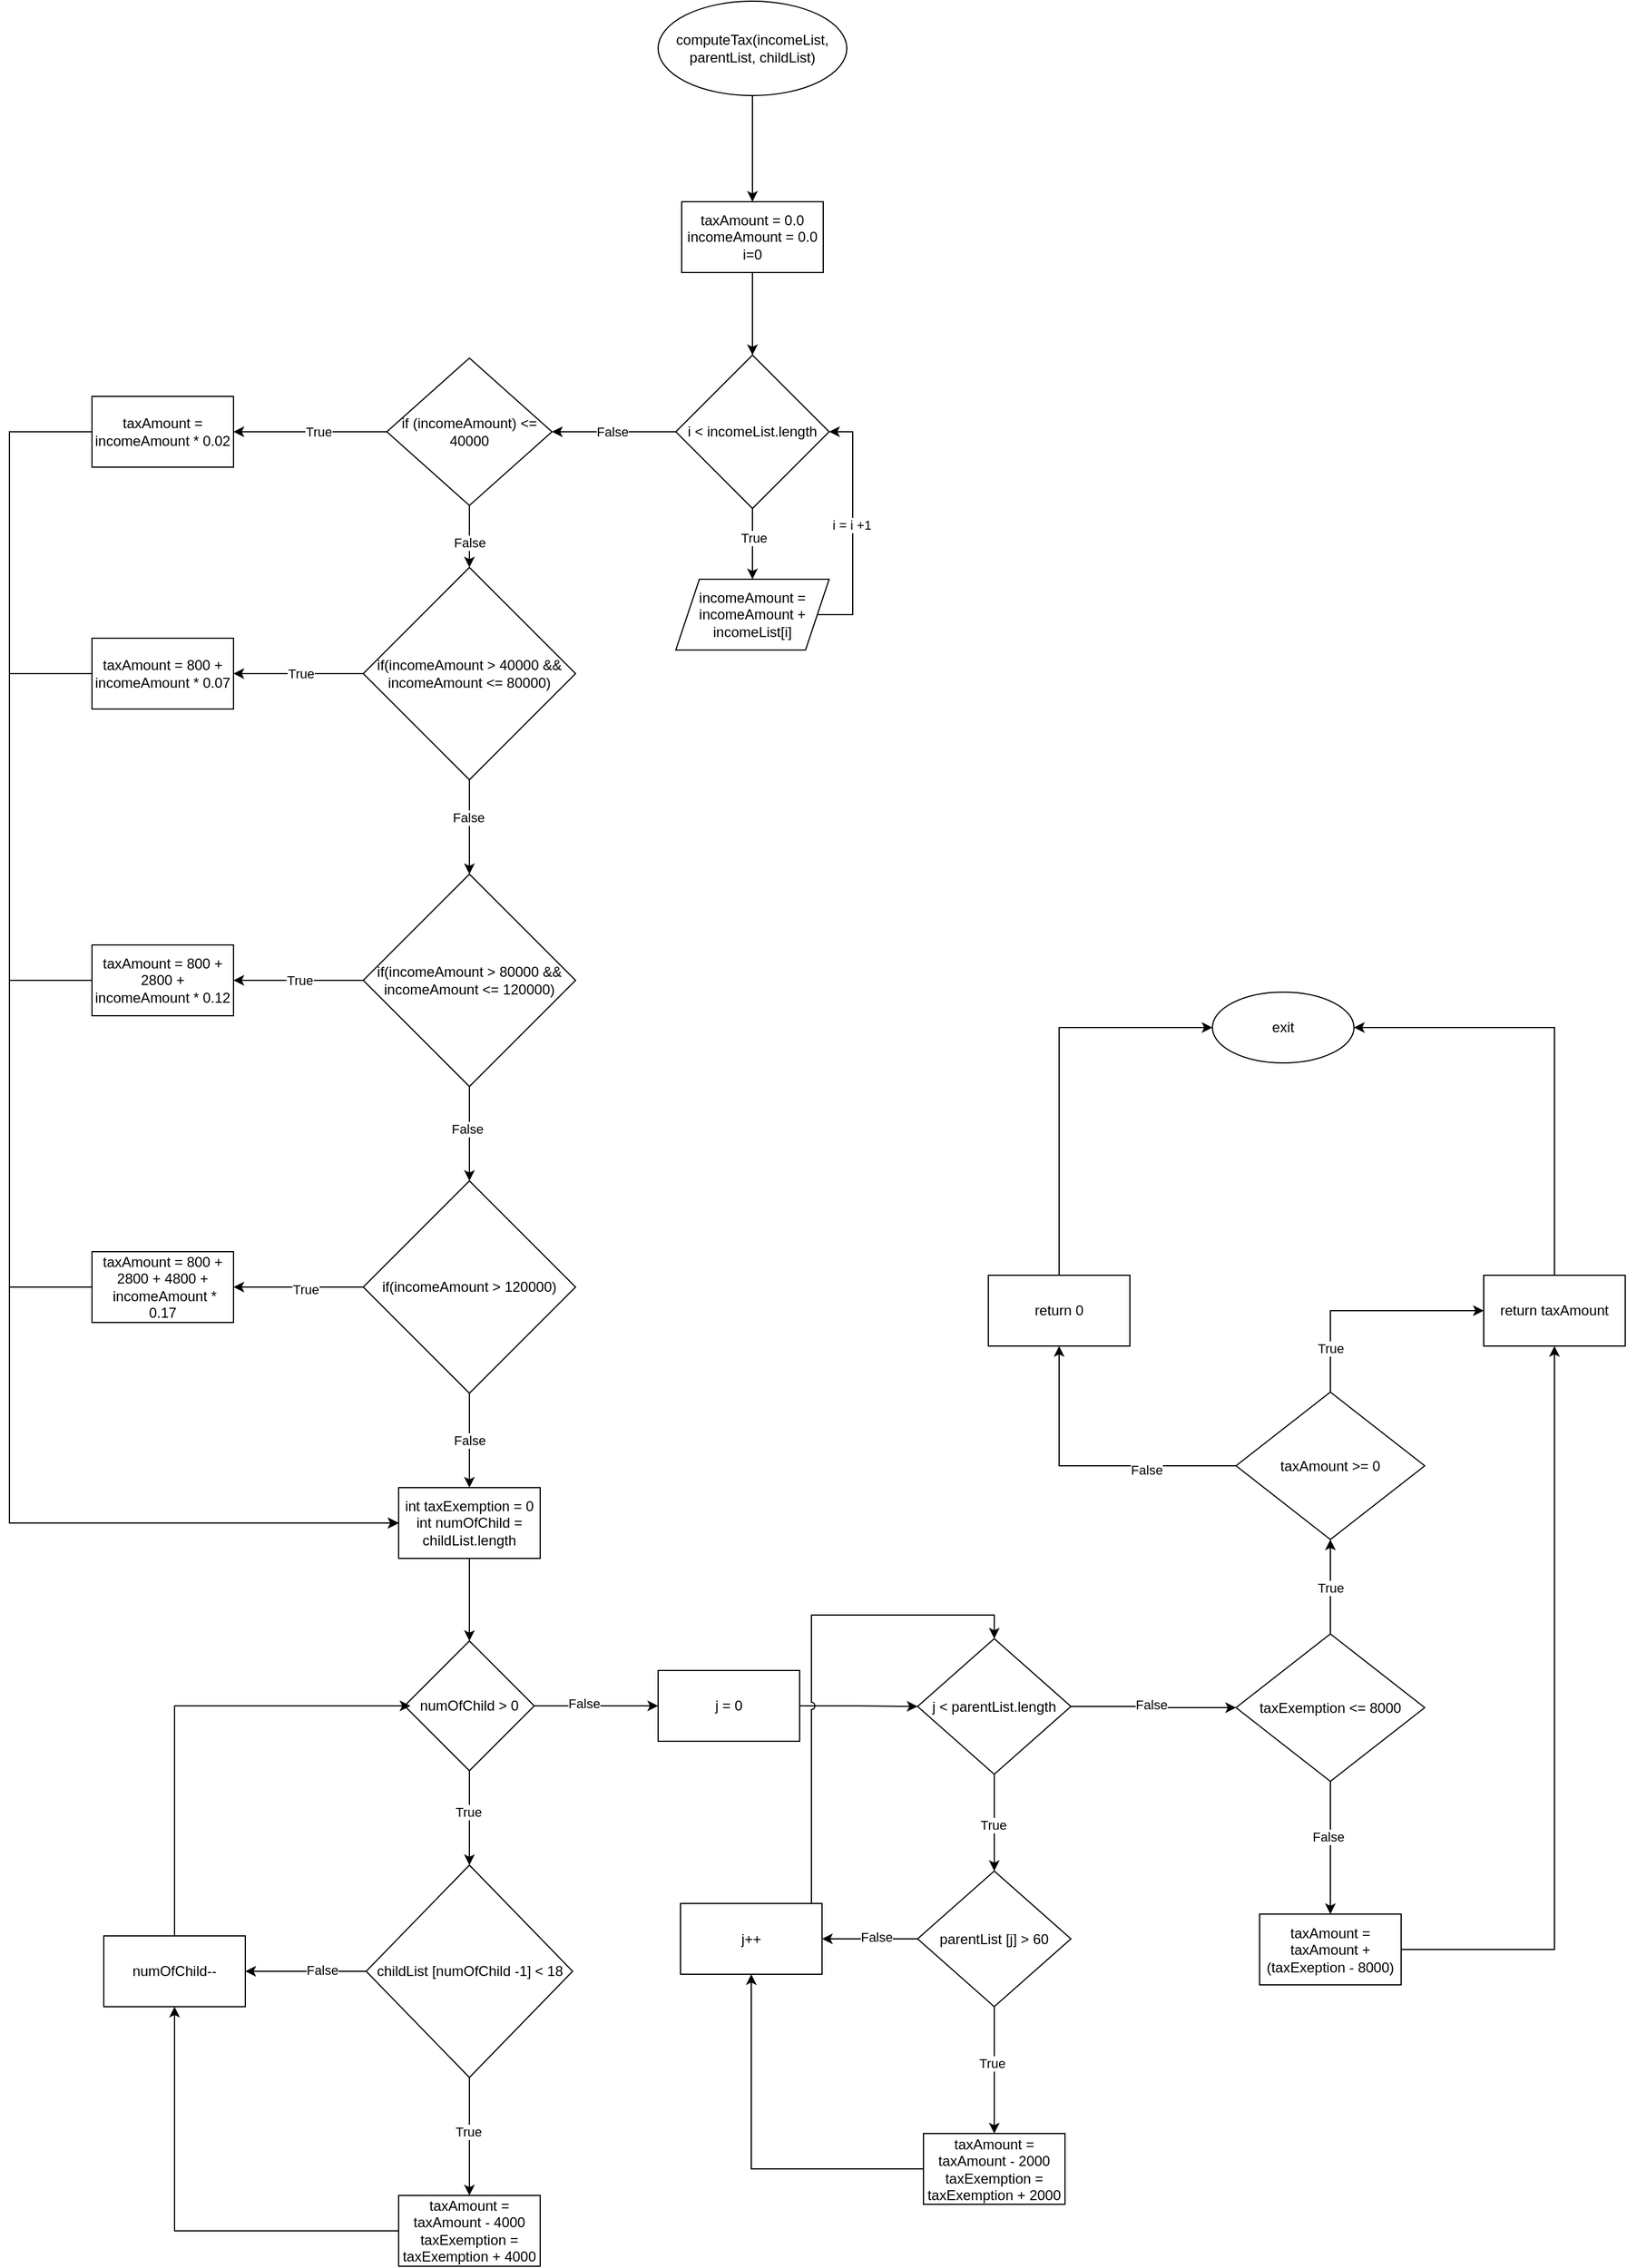 <mxfile version="16.5.3" type="github">
  <diagram id="8rXd7ZJD6_ufsGLInEJ6" name="Page-1">
    <mxGraphModel dx="1146" dy="819" grid="1" gridSize="10" guides="1" tooltips="1" connect="1" arrows="1" fold="1" page="1" pageScale="1" pageWidth="827" pageHeight="1169" math="0" shadow="0">
      <root>
        <mxCell id="0" />
        <mxCell id="1" parent="0" />
        <mxCell id="eLDzcsy6LV6fI5223EEZ-4" value="" style="edgeStyle=orthogonalEdgeStyle;rounded=0;orthogonalLoop=1;jettySize=auto;html=1;" parent="1" source="eLDzcsy6LV6fI5223EEZ-1" target="eLDzcsy6LV6fI5223EEZ-3" edge="1">
          <mxGeometry relative="1" as="geometry" />
        </mxCell>
        <mxCell id="eLDzcsy6LV6fI5223EEZ-1" value="computeTax(incomeList, parentList, childList)" style="ellipse;whiteSpace=wrap;html=1;" parent="1" vertex="1">
          <mxGeometry x="600" y="40" width="160" height="80" as="geometry" />
        </mxCell>
        <mxCell id="eLDzcsy6LV6fI5223EEZ-8" value="" style="edgeStyle=orthogonalEdgeStyle;rounded=0;orthogonalLoop=1;jettySize=auto;html=1;" parent="1" source="eLDzcsy6LV6fI5223EEZ-3" target="eLDzcsy6LV6fI5223EEZ-7" edge="1">
          <mxGeometry relative="1" as="geometry" />
        </mxCell>
        <mxCell id="eLDzcsy6LV6fI5223EEZ-3" value="taxAmount = 0.0&lt;br&gt;incomeAmount = 0.0&lt;br&gt;i=0" style="whiteSpace=wrap;html=1;" parent="1" vertex="1">
          <mxGeometry x="620" y="210" width="120" height="60" as="geometry" />
        </mxCell>
        <mxCell id="eLDzcsy6LV6fI5223EEZ-9" style="edgeStyle=orthogonalEdgeStyle;rounded=0;orthogonalLoop=1;jettySize=auto;html=1;exitX=0.5;exitY=1;exitDx=0;exitDy=0;" parent="1" source="eLDzcsy6LV6fI5223EEZ-7" target="eLDzcsy6LV6fI5223EEZ-10" edge="1">
          <mxGeometry relative="1" as="geometry">
            <mxPoint x="680" y="520" as="targetPoint" />
          </mxGeometry>
        </mxCell>
        <mxCell id="eLDzcsy6LV6fI5223EEZ-12" value="True" style="edgeLabel;html=1;align=center;verticalAlign=middle;resizable=0;points=[];" parent="eLDzcsy6LV6fI5223EEZ-9" vertex="1" connectable="0">
          <mxGeometry x="-0.167" y="1" relative="1" as="geometry">
            <mxPoint as="offset" />
          </mxGeometry>
        </mxCell>
        <mxCell id="eLDzcsy6LV6fI5223EEZ-17" value="" style="edgeStyle=orthogonalEdgeStyle;rounded=0;orthogonalLoop=1;jettySize=auto;html=1;" parent="1" source="eLDzcsy6LV6fI5223EEZ-7" target="eLDzcsy6LV6fI5223EEZ-16" edge="1">
          <mxGeometry relative="1" as="geometry" />
        </mxCell>
        <mxCell id="eLDzcsy6LV6fI5223EEZ-18" value="False" style="edgeLabel;html=1;align=center;verticalAlign=middle;resizable=0;points=[];" parent="eLDzcsy6LV6fI5223EEZ-17" vertex="1" connectable="0">
          <mxGeometry x="0.029" relative="1" as="geometry">
            <mxPoint as="offset" />
          </mxGeometry>
        </mxCell>
        <mxCell id="eLDzcsy6LV6fI5223EEZ-7" value="i &amp;lt; incomeList.length" style="rhombus;whiteSpace=wrap;html=1;" parent="1" vertex="1">
          <mxGeometry x="615" y="340" width="130" height="130" as="geometry" />
        </mxCell>
        <mxCell id="eLDzcsy6LV6fI5223EEZ-11" style="edgeStyle=orthogonalEdgeStyle;rounded=0;orthogonalLoop=1;jettySize=auto;html=1;exitX=1;exitY=0.5;exitDx=0;exitDy=0;entryX=1;entryY=0.5;entryDx=0;entryDy=0;" parent="1" source="eLDzcsy6LV6fI5223EEZ-10" target="eLDzcsy6LV6fI5223EEZ-7" edge="1">
          <mxGeometry relative="1" as="geometry">
            <Array as="points">
              <mxPoint x="765" y="560" />
              <mxPoint x="765" y="405" />
            </Array>
          </mxGeometry>
        </mxCell>
        <mxCell id="eLDzcsy6LV6fI5223EEZ-13" value="i = i +1" style="edgeLabel;html=1;align=center;verticalAlign=middle;resizable=0;points=[];" parent="eLDzcsy6LV6fI5223EEZ-11" vertex="1" connectable="0">
          <mxGeometry x="0.034" y="1" relative="1" as="geometry">
            <mxPoint as="offset" />
          </mxGeometry>
        </mxCell>
        <mxCell id="eLDzcsy6LV6fI5223EEZ-10" value="incomeAmount = incomeAmount + incomeList[i]" style="shape=parallelogram;perimeter=parallelogramPerimeter;whiteSpace=wrap;html=1;fixedSize=1;" parent="1" vertex="1">
          <mxGeometry x="615" y="530" width="130" height="60" as="geometry" />
        </mxCell>
        <mxCell id="eLDzcsy6LV6fI5223EEZ-21" value="" style="edgeStyle=orthogonalEdgeStyle;rounded=0;orthogonalLoop=1;jettySize=auto;html=1;" parent="1" source="eLDzcsy6LV6fI5223EEZ-16" target="eLDzcsy6LV6fI5223EEZ-20" edge="1">
          <mxGeometry relative="1" as="geometry" />
        </mxCell>
        <mxCell id="eLDzcsy6LV6fI5223EEZ-22" value="True" style="edgeLabel;html=1;align=center;verticalAlign=middle;resizable=0;points=[];" parent="eLDzcsy6LV6fI5223EEZ-21" vertex="1" connectable="0">
          <mxGeometry x="-0.111" relative="1" as="geometry">
            <mxPoint as="offset" />
          </mxGeometry>
        </mxCell>
        <mxCell id="eLDzcsy6LV6fI5223EEZ-28" style="edgeStyle=orthogonalEdgeStyle;rounded=0;orthogonalLoop=1;jettySize=auto;html=1;entryX=0.5;entryY=0;entryDx=0;entryDy=0;" parent="1" source="eLDzcsy6LV6fI5223EEZ-16" target="eLDzcsy6LV6fI5223EEZ-26" edge="1">
          <mxGeometry relative="1" as="geometry" />
        </mxCell>
        <mxCell id="eLDzcsy6LV6fI5223EEZ-29" value="False" style="edgeLabel;html=1;align=center;verticalAlign=middle;resizable=0;points=[];" parent="eLDzcsy6LV6fI5223EEZ-28" vertex="1" connectable="0">
          <mxGeometry x="0.2" relative="1" as="geometry">
            <mxPoint as="offset" />
          </mxGeometry>
        </mxCell>
        <mxCell id="eLDzcsy6LV6fI5223EEZ-16" value="if (incomeAmount) &amp;lt;= 40000" style="rhombus;whiteSpace=wrap;html=1;" parent="1" vertex="1">
          <mxGeometry x="370" y="342.5" width="140" height="125" as="geometry" />
        </mxCell>
        <mxCell id="eLDzcsy6LV6fI5223EEZ-20" value="taxAmount = incomeAmount * 0.02" style="whiteSpace=wrap;html=1;" parent="1" vertex="1">
          <mxGeometry x="120" y="375" width="120" height="60" as="geometry" />
        </mxCell>
        <mxCell id="eLDzcsy6LV6fI5223EEZ-34" value="" style="edgeStyle=orthogonalEdgeStyle;rounded=0;orthogonalLoop=1;jettySize=auto;html=1;" parent="1" source="eLDzcsy6LV6fI5223EEZ-26" target="eLDzcsy6LV6fI5223EEZ-33" edge="1">
          <mxGeometry relative="1" as="geometry" />
        </mxCell>
        <mxCell id="eLDzcsy6LV6fI5223EEZ-37" value="False" style="edgeLabel;html=1;align=center;verticalAlign=middle;resizable=0;points=[];" parent="eLDzcsy6LV6fI5223EEZ-34" vertex="1" connectable="0">
          <mxGeometry x="-0.2" y="-1" relative="1" as="geometry">
            <mxPoint as="offset" />
          </mxGeometry>
        </mxCell>
        <mxCell id="eLDzcsy6LV6fI5223EEZ-40" value="" style="edgeStyle=orthogonalEdgeStyle;rounded=0;orthogonalLoop=1;jettySize=auto;html=1;" parent="1" source="eLDzcsy6LV6fI5223EEZ-26" target="eLDzcsy6LV6fI5223EEZ-39" edge="1">
          <mxGeometry relative="1" as="geometry" />
        </mxCell>
        <mxCell id="K2frcegeoW0lDcCDsj6_-1" value="True" style="edgeLabel;html=1;align=center;verticalAlign=middle;resizable=0;points=[];" parent="eLDzcsy6LV6fI5223EEZ-40" vertex="1" connectable="0">
          <mxGeometry x="-0.036" relative="1" as="geometry">
            <mxPoint as="offset" />
          </mxGeometry>
        </mxCell>
        <mxCell id="eLDzcsy6LV6fI5223EEZ-26" value="if(incomeAmount &amp;gt; 40000 &amp;amp;&amp;amp; incomeAmount &amp;lt;= 80000)" style="rhombus;whiteSpace=wrap;html=1;" parent="1" vertex="1">
          <mxGeometry x="350" y="520" width="180" height="180" as="geometry" />
        </mxCell>
        <mxCell id="eLDzcsy6LV6fI5223EEZ-36" value="" style="edgeStyle=orthogonalEdgeStyle;rounded=0;orthogonalLoop=1;jettySize=auto;html=1;" parent="1" source="eLDzcsy6LV6fI5223EEZ-33" target="eLDzcsy6LV6fI5223EEZ-35" edge="1">
          <mxGeometry relative="1" as="geometry" />
        </mxCell>
        <mxCell id="eLDzcsy6LV6fI5223EEZ-38" value="False" style="edgeLabel;html=1;align=center;verticalAlign=middle;resizable=0;points=[];" parent="eLDzcsy6LV6fI5223EEZ-36" vertex="1" connectable="0">
          <mxGeometry x="-0.1" y="-2" relative="1" as="geometry">
            <mxPoint as="offset" />
          </mxGeometry>
        </mxCell>
        <mxCell id="eLDzcsy6LV6fI5223EEZ-42" value="" style="edgeStyle=orthogonalEdgeStyle;rounded=0;orthogonalLoop=1;jettySize=auto;html=1;" parent="1" source="eLDzcsy6LV6fI5223EEZ-33" target="eLDzcsy6LV6fI5223EEZ-41" edge="1">
          <mxGeometry relative="1" as="geometry" />
        </mxCell>
        <mxCell id="K2frcegeoW0lDcCDsj6_-2" value="True" style="edgeLabel;html=1;align=center;verticalAlign=middle;resizable=0;points=[];" parent="eLDzcsy6LV6fI5223EEZ-42" vertex="1" connectable="0">
          <mxGeometry x="-0.018" relative="1" as="geometry">
            <mxPoint as="offset" />
          </mxGeometry>
        </mxCell>
        <mxCell id="eLDzcsy6LV6fI5223EEZ-33" value="if(incomeAmount &amp;gt; 80000 &amp;amp;&amp;amp; incomeAmount &amp;lt;= 120000)" style="rhombus;whiteSpace=wrap;html=1;" parent="1" vertex="1">
          <mxGeometry x="350" y="780" width="180" height="180" as="geometry" />
        </mxCell>
        <mxCell id="eLDzcsy6LV6fI5223EEZ-44" value="" style="edgeStyle=orthogonalEdgeStyle;rounded=0;orthogonalLoop=1;jettySize=auto;html=1;" parent="1" source="eLDzcsy6LV6fI5223EEZ-35" target="eLDzcsy6LV6fI5223EEZ-43" edge="1">
          <mxGeometry relative="1" as="geometry" />
        </mxCell>
        <mxCell id="K2frcegeoW0lDcCDsj6_-3" value="True" style="edgeLabel;html=1;align=center;verticalAlign=middle;resizable=0;points=[];" parent="eLDzcsy6LV6fI5223EEZ-44" vertex="1" connectable="0">
          <mxGeometry x="-0.109" y="2" relative="1" as="geometry">
            <mxPoint as="offset" />
          </mxGeometry>
        </mxCell>
        <mxCell id="eLDzcsy6LV6fI5223EEZ-51" value="False" style="edgeStyle=orthogonalEdgeStyle;rounded=0;orthogonalLoop=1;jettySize=auto;html=1;entryX=0.5;entryY=0;entryDx=0;entryDy=0;" parent="1" source="eLDzcsy6LV6fI5223EEZ-35" target="eLDzcsy6LV6fI5223EEZ-46" edge="1">
          <mxGeometry relative="1" as="geometry" />
        </mxCell>
        <mxCell id="eLDzcsy6LV6fI5223EEZ-35" value="if(incomeAmount &amp;gt; 120000)" style="rhombus;whiteSpace=wrap;html=1;" parent="1" vertex="1">
          <mxGeometry x="350" y="1040" width="180" height="180" as="geometry" />
        </mxCell>
        <mxCell id="eLDzcsy6LV6fI5223EEZ-47" value="" style="edgeStyle=orthogonalEdgeStyle;rounded=0;orthogonalLoop=1;jettySize=auto;html=1;exitX=0;exitY=0.5;exitDx=0;exitDy=0;" parent="1" source="eLDzcsy6LV6fI5223EEZ-20" target="eLDzcsy6LV6fI5223EEZ-46" edge="1">
          <mxGeometry relative="1" as="geometry">
            <Array as="points">
              <mxPoint x="50" y="405" />
              <mxPoint x="50" y="1330" />
            </Array>
          </mxGeometry>
        </mxCell>
        <mxCell id="eLDzcsy6LV6fI5223EEZ-48" style="edgeStyle=orthogonalEdgeStyle;rounded=0;orthogonalLoop=1;jettySize=auto;html=1;entryX=0;entryY=0.5;entryDx=0;entryDy=0;" parent="1" source="eLDzcsy6LV6fI5223EEZ-39" target="eLDzcsy6LV6fI5223EEZ-46" edge="1">
          <mxGeometry relative="1" as="geometry">
            <mxPoint x="50" y="610" as="targetPoint" />
            <Array as="points">
              <mxPoint x="50" y="610" />
              <mxPoint x="50" y="1330" />
            </Array>
          </mxGeometry>
        </mxCell>
        <mxCell id="eLDzcsy6LV6fI5223EEZ-39" value="taxAmount = 800 + incomeAmount * 0.07" style="whiteSpace=wrap;html=1;" parent="1" vertex="1">
          <mxGeometry x="120" y="580" width="120" height="60" as="geometry" />
        </mxCell>
        <mxCell id="eLDzcsy6LV6fI5223EEZ-49" style="edgeStyle=orthogonalEdgeStyle;rounded=0;orthogonalLoop=1;jettySize=auto;html=1;entryX=0;entryY=0.5;entryDx=0;entryDy=0;" parent="1" source="eLDzcsy6LV6fI5223EEZ-41" target="eLDzcsy6LV6fI5223EEZ-46" edge="1">
          <mxGeometry relative="1" as="geometry">
            <mxPoint x="50" y="870" as="targetPoint" />
            <Array as="points">
              <mxPoint x="50" y="870" />
              <mxPoint x="50" y="1330" />
            </Array>
          </mxGeometry>
        </mxCell>
        <mxCell id="eLDzcsy6LV6fI5223EEZ-41" value="&lt;span&gt;taxAmount = 800 + 2800 + incomeAmount * 0.12&lt;/span&gt;" style="whiteSpace=wrap;html=1;" parent="1" vertex="1">
          <mxGeometry x="120" y="840" width="120" height="60" as="geometry" />
        </mxCell>
        <mxCell id="eLDzcsy6LV6fI5223EEZ-50" style="edgeStyle=orthogonalEdgeStyle;rounded=0;orthogonalLoop=1;jettySize=auto;html=1;entryX=0;entryY=0.5;entryDx=0;entryDy=0;" parent="1" source="eLDzcsy6LV6fI5223EEZ-43" target="eLDzcsy6LV6fI5223EEZ-46" edge="1">
          <mxGeometry relative="1" as="geometry">
            <Array as="points">
              <mxPoint x="50" y="1130" />
              <mxPoint x="50" y="1330" />
            </Array>
          </mxGeometry>
        </mxCell>
        <mxCell id="eLDzcsy6LV6fI5223EEZ-43" value="&lt;span&gt;taxAmount = 800 + 2800 + 4800 + &amp;nbsp;incomeAmount * 0.17&lt;/span&gt;" style="whiteSpace=wrap;html=1;" parent="1" vertex="1">
          <mxGeometry x="120" y="1100" width="120" height="60" as="geometry" />
        </mxCell>
        <mxCell id="eLDzcsy6LV6fI5223EEZ-53" value="" style="edgeStyle=orthogonalEdgeStyle;rounded=0;orthogonalLoop=1;jettySize=auto;html=1;" parent="1" source="eLDzcsy6LV6fI5223EEZ-46" target="eLDzcsy6LV6fI5223EEZ-52" edge="1">
          <mxGeometry relative="1" as="geometry" />
        </mxCell>
        <mxCell id="eLDzcsy6LV6fI5223EEZ-46" value="int taxExemption = 0&lt;br&gt;int numOfChild = childList.length" style="whiteSpace=wrap;html=1;" parent="1" vertex="1">
          <mxGeometry x="380" y="1300" width="120" height="60" as="geometry" />
        </mxCell>
        <mxCell id="eLDzcsy6LV6fI5223EEZ-55" value="" style="edgeStyle=orthogonalEdgeStyle;rounded=0;orthogonalLoop=1;jettySize=auto;html=1;" parent="1" source="eLDzcsy6LV6fI5223EEZ-52" target="eLDzcsy6LV6fI5223EEZ-54" edge="1">
          <mxGeometry relative="1" as="geometry" />
        </mxCell>
        <mxCell id="eLDzcsy6LV6fI5223EEZ-65" value="True" style="edgeLabel;html=1;align=center;verticalAlign=middle;resizable=0;points=[];" parent="eLDzcsy6LV6fI5223EEZ-55" vertex="1" connectable="0">
          <mxGeometry x="-0.125" y="-1" relative="1" as="geometry">
            <mxPoint as="offset" />
          </mxGeometry>
        </mxCell>
        <mxCell id="eLDzcsy6LV6fI5223EEZ-69" value="" style="edgeStyle=orthogonalEdgeStyle;rounded=0;orthogonalLoop=1;jettySize=auto;html=1;" parent="1" source="eLDzcsy6LV6fI5223EEZ-52" target="eLDzcsy6LV6fI5223EEZ-68" edge="1">
          <mxGeometry relative="1" as="geometry" />
        </mxCell>
        <mxCell id="K2frcegeoW0lDcCDsj6_-4" value="False" style="edgeLabel;html=1;align=center;verticalAlign=middle;resizable=0;points=[];" parent="eLDzcsy6LV6fI5223EEZ-69" vertex="1" connectable="0">
          <mxGeometry x="-0.2" y="2" relative="1" as="geometry">
            <mxPoint as="offset" />
          </mxGeometry>
        </mxCell>
        <mxCell id="eLDzcsy6LV6fI5223EEZ-52" value="numOfChild &amp;gt; 0" style="rhombus;whiteSpace=wrap;html=1;" parent="1" vertex="1">
          <mxGeometry x="385" y="1430" width="110" height="110" as="geometry" />
        </mxCell>
        <mxCell id="eLDzcsy6LV6fI5223EEZ-57" value="" style="edgeStyle=orthogonalEdgeStyle;rounded=0;orthogonalLoop=1;jettySize=auto;html=1;" parent="1" source="eLDzcsy6LV6fI5223EEZ-54" target="eLDzcsy6LV6fI5223EEZ-56" edge="1">
          <mxGeometry relative="1" as="geometry" />
        </mxCell>
        <mxCell id="eLDzcsy6LV6fI5223EEZ-64" value="True" style="edgeLabel;html=1;align=center;verticalAlign=middle;resizable=0;points=[];" parent="eLDzcsy6LV6fI5223EEZ-57" vertex="1" connectable="0">
          <mxGeometry x="-0.08" y="-1" relative="1" as="geometry">
            <mxPoint as="offset" />
          </mxGeometry>
        </mxCell>
        <mxCell id="eLDzcsy6LV6fI5223EEZ-62" style="edgeStyle=orthogonalEdgeStyle;rounded=0;orthogonalLoop=1;jettySize=auto;html=1;" parent="1" source="eLDzcsy6LV6fI5223EEZ-54" target="eLDzcsy6LV6fI5223EEZ-59" edge="1">
          <mxGeometry relative="1" as="geometry" />
        </mxCell>
        <mxCell id="eLDzcsy6LV6fI5223EEZ-63" value="False" style="edgeLabel;html=1;align=center;verticalAlign=middle;resizable=0;points=[];" parent="eLDzcsy6LV6fI5223EEZ-62" vertex="1" connectable="0">
          <mxGeometry x="-0.241" y="-1" relative="1" as="geometry">
            <mxPoint x="1" as="offset" />
          </mxGeometry>
        </mxCell>
        <mxCell id="eLDzcsy6LV6fI5223EEZ-54" value="childList [numOfChild -1] &amp;lt; 18" style="rhombus;whiteSpace=wrap;html=1;" parent="1" vertex="1">
          <mxGeometry x="352.5" y="1620" width="175" height="180" as="geometry" />
        </mxCell>
        <mxCell id="eLDzcsy6LV6fI5223EEZ-60" value="" style="edgeStyle=orthogonalEdgeStyle;rounded=0;orthogonalLoop=1;jettySize=auto;html=1;" parent="1" source="eLDzcsy6LV6fI5223EEZ-56" target="eLDzcsy6LV6fI5223EEZ-59" edge="1">
          <mxGeometry relative="1" as="geometry" />
        </mxCell>
        <mxCell id="eLDzcsy6LV6fI5223EEZ-56" value="taxAmount = taxAmount - 4000&lt;br&gt;taxExemption = taxExemption + 4000" style="whiteSpace=wrap;html=1;" parent="1" vertex="1">
          <mxGeometry x="380" y="1900" width="120" height="60" as="geometry" />
        </mxCell>
        <mxCell id="eLDzcsy6LV6fI5223EEZ-61" style="edgeStyle=orthogonalEdgeStyle;rounded=0;orthogonalLoop=1;jettySize=auto;html=1;" parent="1" source="eLDzcsy6LV6fI5223EEZ-59" edge="1">
          <mxGeometry relative="1" as="geometry">
            <mxPoint x="390" y="1485" as="targetPoint" />
            <Array as="points">
              <mxPoint x="190" y="1485" />
            </Array>
          </mxGeometry>
        </mxCell>
        <mxCell id="eLDzcsy6LV6fI5223EEZ-59" value="numOfChild--" style="whiteSpace=wrap;html=1;" parent="1" vertex="1">
          <mxGeometry x="130" y="1680" width="120" height="60" as="geometry" />
        </mxCell>
        <mxCell id="eLDzcsy6LV6fI5223EEZ-71" value="" style="edgeStyle=orthogonalEdgeStyle;rounded=0;orthogonalLoop=1;jettySize=auto;html=1;" parent="1" source="eLDzcsy6LV6fI5223EEZ-68" target="eLDzcsy6LV6fI5223EEZ-70" edge="1">
          <mxGeometry relative="1" as="geometry" />
        </mxCell>
        <mxCell id="eLDzcsy6LV6fI5223EEZ-68" value="j = 0" style="whiteSpace=wrap;html=1;" parent="1" vertex="1">
          <mxGeometry x="600" y="1455" width="120" height="60" as="geometry" />
        </mxCell>
        <mxCell id="eLDzcsy6LV6fI5223EEZ-73" value="" style="edgeStyle=orthogonalEdgeStyle;rounded=0;orthogonalLoop=1;jettySize=auto;html=1;" parent="1" source="eLDzcsy6LV6fI5223EEZ-70" target="eLDzcsy6LV6fI5223EEZ-72" edge="1">
          <mxGeometry relative="1" as="geometry" />
        </mxCell>
        <mxCell id="eLDzcsy6LV6fI5223EEZ-79" value="False" style="edgeLabel;html=1;align=center;verticalAlign=middle;resizable=0;points=[];" parent="eLDzcsy6LV6fI5223EEZ-73" vertex="1" connectable="0">
          <mxGeometry x="-0.046" y="2" relative="1" as="geometry">
            <mxPoint as="offset" />
          </mxGeometry>
        </mxCell>
        <mxCell id="eLDzcsy6LV6fI5223EEZ-75" value="" style="edgeStyle=orthogonalEdgeStyle;rounded=0;orthogonalLoop=1;jettySize=auto;html=1;" parent="1" source="eLDzcsy6LV6fI5223EEZ-70" target="eLDzcsy6LV6fI5223EEZ-74" edge="1">
          <mxGeometry relative="1" as="geometry" />
        </mxCell>
        <mxCell id="eLDzcsy6LV6fI5223EEZ-78" value="True" style="edgeLabel;html=1;align=center;verticalAlign=middle;resizable=0;points=[];" parent="eLDzcsy6LV6fI5223EEZ-75" vertex="1" connectable="0">
          <mxGeometry x="0.034" y="-1" relative="1" as="geometry">
            <mxPoint as="offset" />
          </mxGeometry>
        </mxCell>
        <mxCell id="eLDzcsy6LV6fI5223EEZ-70" value="j &amp;lt; parentList.length" style="rhombus;whiteSpace=wrap;html=1;" parent="1" vertex="1">
          <mxGeometry x="820" y="1428" width="130" height="115" as="geometry" />
        </mxCell>
        <mxCell id="eLDzcsy6LV6fI5223EEZ-87" value="" style="edgeStyle=orthogonalEdgeStyle;rounded=0;jumpStyle=arc;orthogonalLoop=1;jettySize=auto;html=1;" parent="1" source="eLDzcsy6LV6fI5223EEZ-72" target="eLDzcsy6LV6fI5223EEZ-86" edge="1">
          <mxGeometry relative="1" as="geometry" />
        </mxCell>
        <mxCell id="K2frcegeoW0lDcCDsj6_-5" value="True" style="edgeLabel;html=1;align=center;verticalAlign=middle;resizable=0;points=[];" parent="eLDzcsy6LV6fI5223EEZ-87" vertex="1" connectable="0">
          <mxGeometry x="-0.025" relative="1" as="geometry">
            <mxPoint as="offset" />
          </mxGeometry>
        </mxCell>
        <mxCell id="eLDzcsy6LV6fI5223EEZ-89" value="" style="edgeStyle=orthogonalEdgeStyle;rounded=0;jumpStyle=arc;orthogonalLoop=1;jettySize=auto;html=1;" parent="1" source="eLDzcsy6LV6fI5223EEZ-72" target="eLDzcsy6LV6fI5223EEZ-88" edge="1">
          <mxGeometry relative="1" as="geometry" />
        </mxCell>
        <mxCell id="eLDzcsy6LV6fI5223EEZ-90" value="False" style="edgeLabel;html=1;align=center;verticalAlign=middle;resizable=0;points=[];" parent="eLDzcsy6LV6fI5223EEZ-89" vertex="1" connectable="0">
          <mxGeometry x="-0.164" y="-2" relative="1" as="geometry">
            <mxPoint as="offset" />
          </mxGeometry>
        </mxCell>
        <mxCell id="eLDzcsy6LV6fI5223EEZ-72" value="taxExemption &amp;lt;= 8000" style="rhombus;whiteSpace=wrap;html=1;" parent="1" vertex="1">
          <mxGeometry x="1090" y="1424" width="160" height="125" as="geometry" />
        </mxCell>
        <mxCell id="eLDzcsy6LV6fI5223EEZ-77" value="" style="edgeStyle=orthogonalEdgeStyle;rounded=0;orthogonalLoop=1;jettySize=auto;html=1;" parent="1" source="eLDzcsy6LV6fI5223EEZ-74" target="eLDzcsy6LV6fI5223EEZ-76" edge="1">
          <mxGeometry relative="1" as="geometry" />
        </mxCell>
        <mxCell id="eLDzcsy6LV6fI5223EEZ-80" value="True" style="edgeLabel;html=1;align=center;verticalAlign=middle;resizable=0;points=[];" parent="eLDzcsy6LV6fI5223EEZ-77" vertex="1" connectable="0">
          <mxGeometry x="-0.111" y="-2" relative="1" as="geometry">
            <mxPoint as="offset" />
          </mxGeometry>
        </mxCell>
        <mxCell id="eLDzcsy6LV6fI5223EEZ-82" value="" style="edgeStyle=orthogonalEdgeStyle;rounded=0;orthogonalLoop=1;jettySize=auto;html=1;" parent="1" source="eLDzcsy6LV6fI5223EEZ-74" target="eLDzcsy6LV6fI5223EEZ-81" edge="1">
          <mxGeometry relative="1" as="geometry" />
        </mxCell>
        <mxCell id="eLDzcsy6LV6fI5223EEZ-83" value="False" style="edgeLabel;html=1;align=center;verticalAlign=middle;resizable=0;points=[];" parent="eLDzcsy6LV6fI5223EEZ-82" vertex="1" connectable="0">
          <mxGeometry x="-0.132" y="-2" relative="1" as="geometry">
            <mxPoint as="offset" />
          </mxGeometry>
        </mxCell>
        <mxCell id="eLDzcsy6LV6fI5223EEZ-74" value="parentList [j] &amp;gt; 60" style="rhombus;whiteSpace=wrap;html=1;" parent="1" vertex="1">
          <mxGeometry x="820" y="1625" width="130" height="115" as="geometry" />
        </mxCell>
        <mxCell id="eLDzcsy6LV6fI5223EEZ-84" style="edgeStyle=orthogonalEdgeStyle;rounded=0;orthogonalLoop=1;jettySize=auto;html=1;entryX=0.5;entryY=1;entryDx=0;entryDy=0;" parent="1" source="eLDzcsy6LV6fI5223EEZ-76" target="eLDzcsy6LV6fI5223EEZ-81" edge="1">
          <mxGeometry relative="1" as="geometry" />
        </mxCell>
        <mxCell id="eLDzcsy6LV6fI5223EEZ-76" value="taxAmount = taxAmount - 2000&lt;br&gt;taxExemption = taxExemption + 2000" style="whiteSpace=wrap;html=1;" parent="1" vertex="1">
          <mxGeometry x="825" y="1847.5" width="120" height="60" as="geometry" />
        </mxCell>
        <mxCell id="eLDzcsy6LV6fI5223EEZ-85" style="edgeStyle=orthogonalEdgeStyle;rounded=0;orthogonalLoop=1;jettySize=auto;html=1;exitX=0.5;exitY=0;exitDx=0;exitDy=0;entryX=0.5;entryY=0;entryDx=0;entryDy=0;jumpStyle=arc;" parent="1" source="eLDzcsy6LV6fI5223EEZ-81" target="eLDzcsy6LV6fI5223EEZ-70" edge="1">
          <mxGeometry relative="1" as="geometry">
            <Array as="points">
              <mxPoint x="730" y="1652" />
              <mxPoint x="730" y="1408" />
              <mxPoint x="885" y="1408" />
            </Array>
          </mxGeometry>
        </mxCell>
        <mxCell id="eLDzcsy6LV6fI5223EEZ-81" value="j++" style="whiteSpace=wrap;html=1;" parent="1" vertex="1">
          <mxGeometry x="619" y="1652.5" width="120" height="60" as="geometry" />
        </mxCell>
        <mxCell id="eLDzcsy6LV6fI5223EEZ-93" style="edgeStyle=orthogonalEdgeStyle;rounded=0;jumpStyle=arc;orthogonalLoop=1;jettySize=auto;html=1;entryX=0;entryY=0.5;entryDx=0;entryDy=0;exitX=0.5;exitY=0;exitDx=0;exitDy=0;" parent="1" source="eLDzcsy6LV6fI5223EEZ-86" target="eLDzcsy6LV6fI5223EEZ-91" edge="1">
          <mxGeometry relative="1" as="geometry" />
        </mxCell>
        <mxCell id="eLDzcsy6LV6fI5223EEZ-94" value="True" style="edgeLabel;html=1;align=center;verticalAlign=middle;resizable=0;points=[];" parent="eLDzcsy6LV6fI5223EEZ-93" vertex="1" connectable="0">
          <mxGeometry x="-0.613" relative="1" as="geometry">
            <mxPoint y="1" as="offset" />
          </mxGeometry>
        </mxCell>
        <mxCell id="eLDzcsy6LV6fI5223EEZ-97" value="" style="edgeStyle=orthogonalEdgeStyle;rounded=0;jumpStyle=arc;orthogonalLoop=1;jettySize=auto;html=1;" parent="1" source="eLDzcsy6LV6fI5223EEZ-86" target="eLDzcsy6LV6fI5223EEZ-96" edge="1">
          <mxGeometry relative="1" as="geometry" />
        </mxCell>
        <mxCell id="eLDzcsy6LV6fI5223EEZ-98" value="False" style="edgeLabel;html=1;align=center;verticalAlign=middle;resizable=0;points=[];" parent="eLDzcsy6LV6fI5223EEZ-97" vertex="1" connectable="0">
          <mxGeometry x="-0.393" y="3" relative="1" as="geometry">
            <mxPoint as="offset" />
          </mxGeometry>
        </mxCell>
        <mxCell id="eLDzcsy6LV6fI5223EEZ-86" value="taxAmount &amp;gt;= 0" style="rhombus;whiteSpace=wrap;html=1;" parent="1" vertex="1">
          <mxGeometry x="1090" y="1219" width="160" height="125" as="geometry" />
        </mxCell>
        <mxCell id="eLDzcsy6LV6fI5223EEZ-92" value="" style="edgeStyle=orthogonalEdgeStyle;rounded=0;jumpStyle=arc;orthogonalLoop=1;jettySize=auto;html=1;" parent="1" source="eLDzcsy6LV6fI5223EEZ-88" target="eLDzcsy6LV6fI5223EEZ-91" edge="1">
          <mxGeometry relative="1" as="geometry" />
        </mxCell>
        <mxCell id="eLDzcsy6LV6fI5223EEZ-88" value="taxAmount = taxAmount + (taxExeption - 8000)" style="whiteSpace=wrap;html=1;" parent="1" vertex="1">
          <mxGeometry x="1110" y="1661.5" width="120" height="60" as="geometry" />
        </mxCell>
        <mxCell id="eLDzcsy6LV6fI5223EEZ-102" style="edgeStyle=orthogonalEdgeStyle;rounded=0;jumpStyle=arc;orthogonalLoop=1;jettySize=auto;html=1;entryX=1;entryY=0.5;entryDx=0;entryDy=0;exitX=0.5;exitY=0;exitDx=0;exitDy=0;" parent="1" source="eLDzcsy6LV6fI5223EEZ-91" target="eLDzcsy6LV6fI5223EEZ-99" edge="1">
          <mxGeometry relative="1" as="geometry" />
        </mxCell>
        <mxCell id="eLDzcsy6LV6fI5223EEZ-91" value="return taxAmount" style="whiteSpace=wrap;html=1;" parent="1" vertex="1">
          <mxGeometry x="1300" y="1120" width="120" height="60" as="geometry" />
        </mxCell>
        <mxCell id="eLDzcsy6LV6fI5223EEZ-100" value="" style="edgeStyle=orthogonalEdgeStyle;rounded=0;jumpStyle=arc;orthogonalLoop=1;jettySize=auto;html=1;exitX=0.5;exitY=0;exitDx=0;exitDy=0;entryX=0;entryY=0.5;entryDx=0;entryDy=0;" parent="1" source="eLDzcsy6LV6fI5223EEZ-96" target="eLDzcsy6LV6fI5223EEZ-99" edge="1">
          <mxGeometry relative="1" as="geometry" />
        </mxCell>
        <mxCell id="eLDzcsy6LV6fI5223EEZ-96" value="return 0" style="whiteSpace=wrap;html=1;" parent="1" vertex="1">
          <mxGeometry x="880" y="1120" width="120" height="60" as="geometry" />
        </mxCell>
        <mxCell id="eLDzcsy6LV6fI5223EEZ-99" value="exit" style="ellipse;whiteSpace=wrap;html=1;" parent="1" vertex="1">
          <mxGeometry x="1070" y="880" width="120" height="60" as="geometry" />
        </mxCell>
      </root>
    </mxGraphModel>
  </diagram>
</mxfile>
